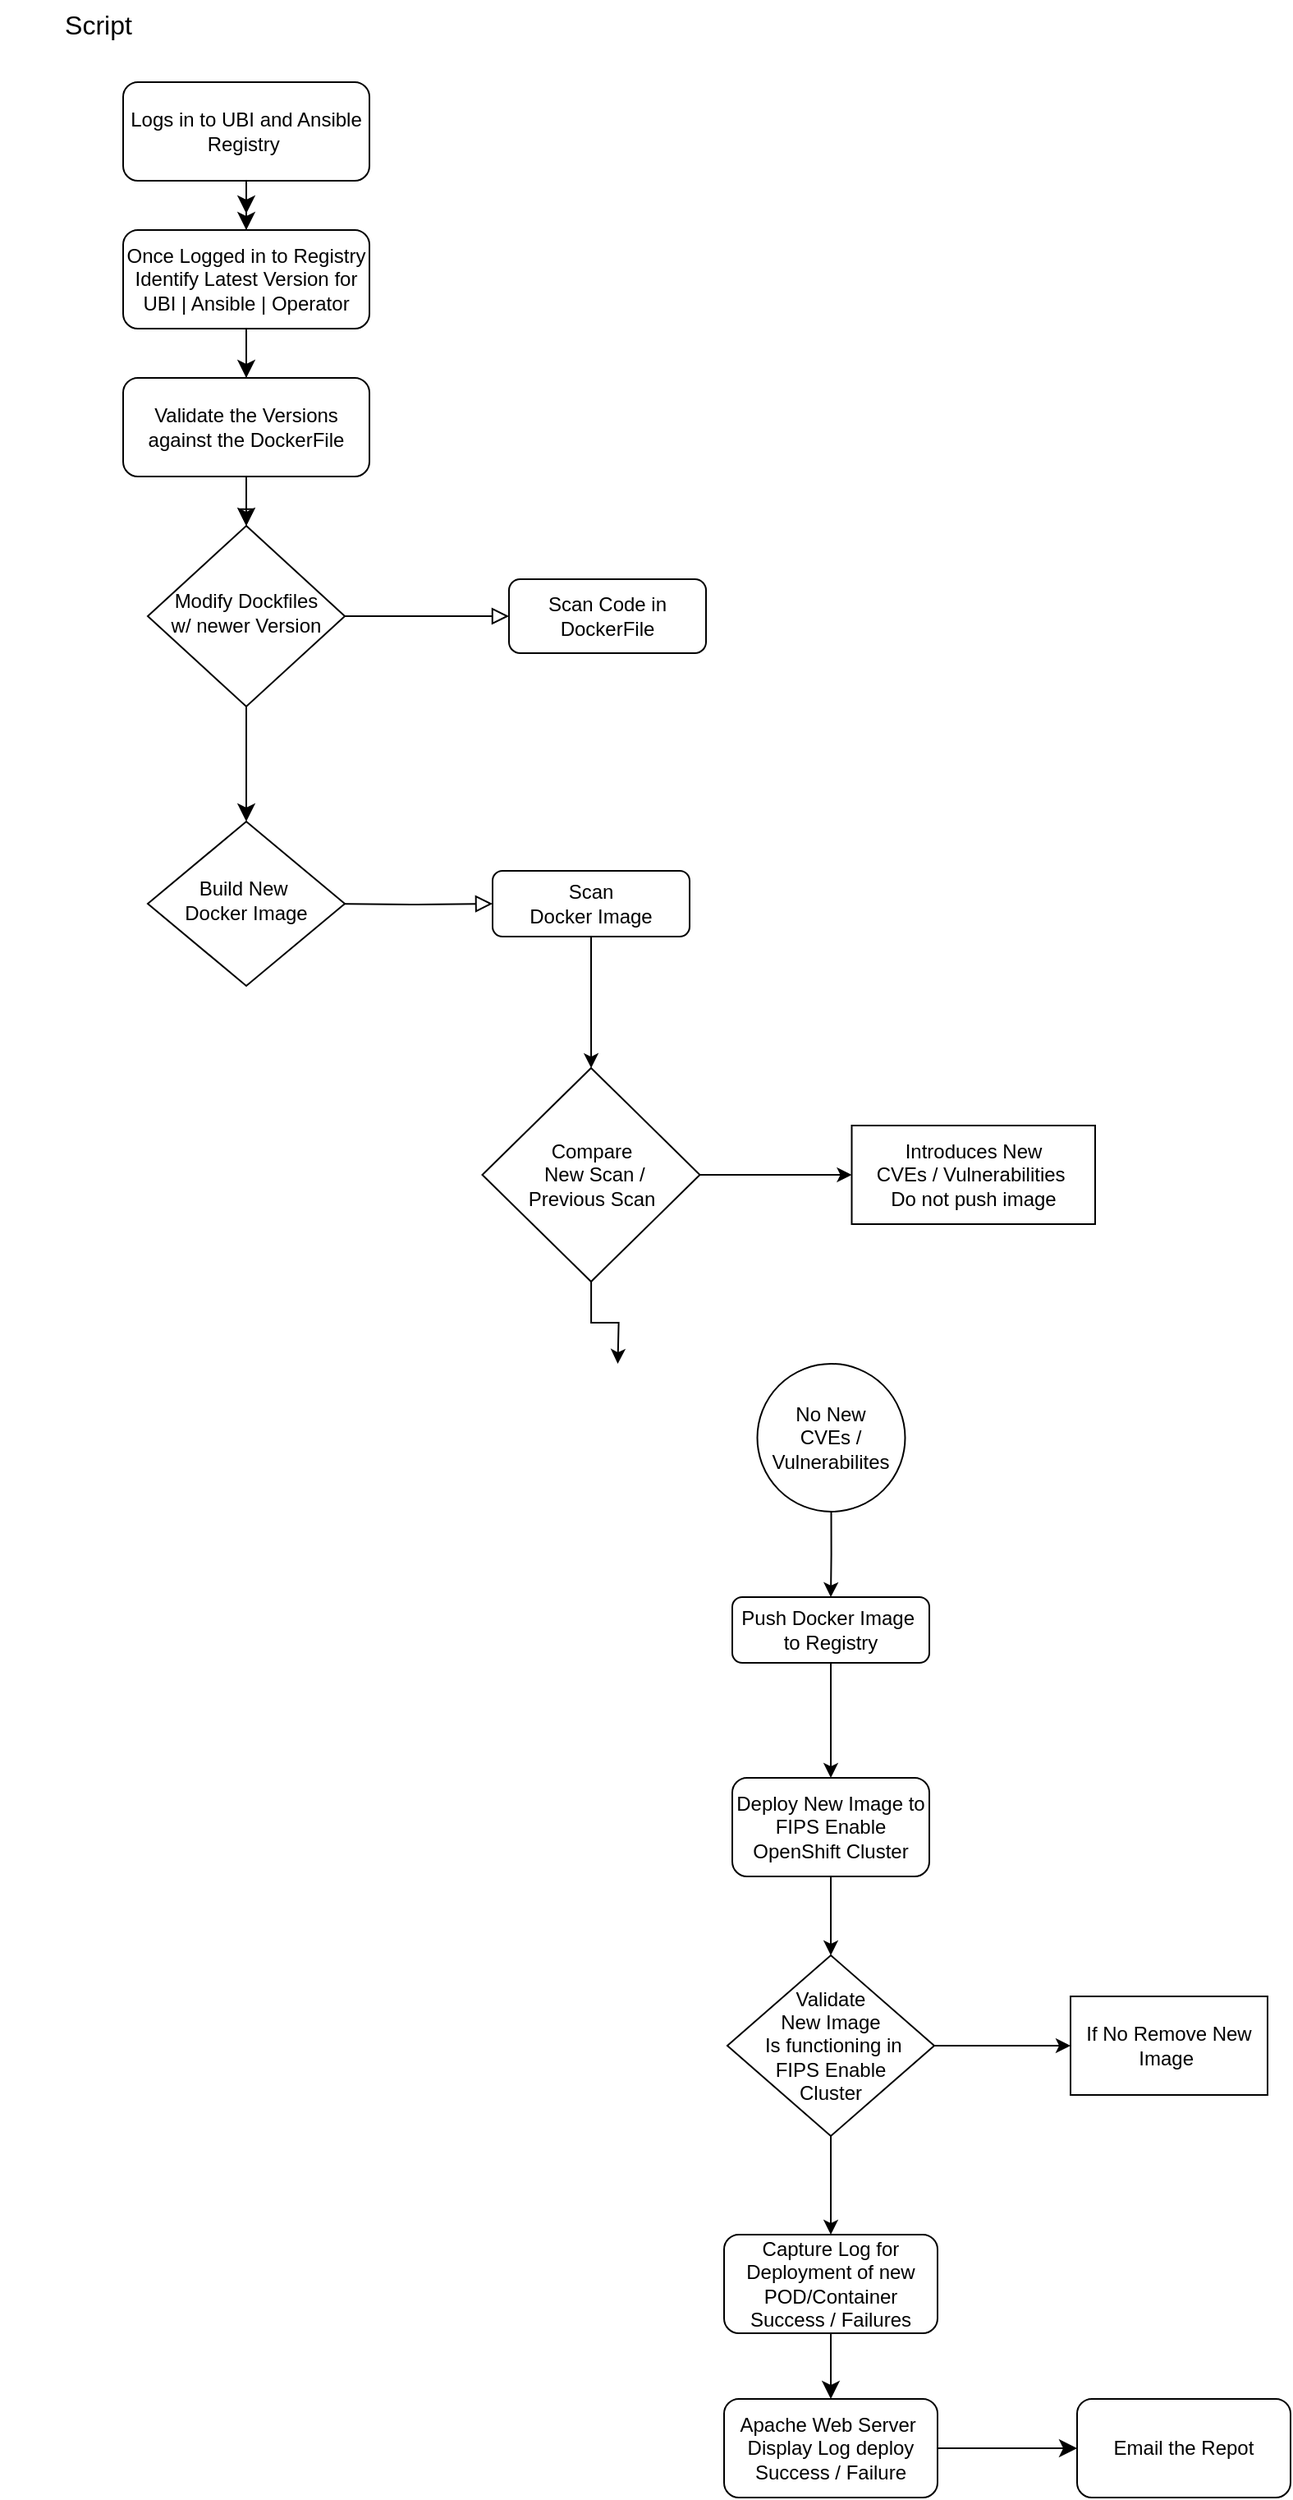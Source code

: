 <mxfile version="21.6.2" type="github">
  <diagram id="C5RBs43oDa-KdzZeNtuy" name="Page-1">
    <mxGraphModel dx="2441" dy="923" grid="1" gridSize="10" guides="1" tooltips="1" connect="1" arrows="1" fold="1" page="1" pageScale="1" pageWidth="827" pageHeight="1169" math="0" shadow="0">
      <root>
        <mxCell id="WIyWlLk6GJQsqaUBKTNV-0" />
        <mxCell id="WIyWlLk6GJQsqaUBKTNV-1" parent="WIyWlLk6GJQsqaUBKTNV-0" />
        <mxCell id="WIyWlLk6GJQsqaUBKTNV-2" value="" style="rounded=0;html=1;jettySize=auto;orthogonalLoop=1;fontSize=11;endArrow=block;endFill=0;endSize=8;strokeWidth=1;shadow=0;labelBackgroundColor=none;edgeStyle=orthogonalEdgeStyle;" parent="WIyWlLk6GJQsqaUBKTNV-1" source="WIyWlLk6GJQsqaUBKTNV-3" target="WIyWlLk6GJQsqaUBKTNV-6" edge="1">
          <mxGeometry relative="1" as="geometry" />
        </mxCell>
        <mxCell id="T97yZLCThNXQbYkjwibR-2" value="" style="edgeStyle=none;curved=1;rounded=0;orthogonalLoop=1;jettySize=auto;html=1;fontSize=12;startSize=8;endSize=8;" parent="WIyWlLk6GJQsqaUBKTNV-1" source="WIyWlLk6GJQsqaUBKTNV-3" edge="1">
          <mxGeometry relative="1" as="geometry">
            <mxPoint x="90" y="150" as="targetPoint" />
          </mxGeometry>
        </mxCell>
        <mxCell id="T97yZLCThNXQbYkjwibR-4" value="" style="edgeStyle=none;curved=1;rounded=0;orthogonalLoop=1;jettySize=auto;html=1;fontSize=12;startSize=8;endSize=8;" parent="WIyWlLk6GJQsqaUBKTNV-1" source="WIyWlLk6GJQsqaUBKTNV-3" target="T97yZLCThNXQbYkjwibR-3" edge="1">
          <mxGeometry relative="1" as="geometry" />
        </mxCell>
        <mxCell id="WIyWlLk6GJQsqaUBKTNV-3" value="Logs in to UBI and Ansible Registry&amp;nbsp;" style="rounded=1;whiteSpace=wrap;html=1;fontSize=12;glass=0;strokeWidth=1;shadow=0;" parent="WIyWlLk6GJQsqaUBKTNV-1" vertex="1">
          <mxGeometry x="15" y="70" width="150" height="60" as="geometry" />
        </mxCell>
        <mxCell id="WIyWlLk6GJQsqaUBKTNV-5" value="" style="edgeStyle=orthogonalEdgeStyle;rounded=0;html=1;jettySize=auto;orthogonalLoop=1;fontSize=11;endArrow=block;endFill=0;endSize=8;strokeWidth=1;shadow=0;labelBackgroundColor=none;" parent="WIyWlLk6GJQsqaUBKTNV-1" source="WIyWlLk6GJQsqaUBKTNV-6" target="WIyWlLk6GJQsqaUBKTNV-7" edge="1">
          <mxGeometry y="10" relative="1" as="geometry">
            <mxPoint as="offset" />
          </mxGeometry>
        </mxCell>
        <mxCell id="WIyWlLk6GJQsqaUBKTNV-6" value="Modify Dockfiles&lt;br&gt;w/ newer Version" style="rhombus;whiteSpace=wrap;html=1;shadow=0;fontFamily=Helvetica;fontSize=12;align=center;strokeWidth=1;spacing=6;spacingTop=-4;" parent="WIyWlLk6GJQsqaUBKTNV-1" vertex="1">
          <mxGeometry x="30" y="340" width="120" height="110" as="geometry" />
        </mxCell>
        <mxCell id="WIyWlLk6GJQsqaUBKTNV-7" value="Scan Code in DockerFile" style="rounded=1;whiteSpace=wrap;html=1;fontSize=12;glass=0;strokeWidth=1;shadow=0;" parent="WIyWlLk6GJQsqaUBKTNV-1" vertex="1">
          <mxGeometry x="250" y="372.5" width="120" height="45" as="geometry" />
        </mxCell>
        <mxCell id="WIyWlLk6GJQsqaUBKTNV-9" value="" style="edgeStyle=orthogonalEdgeStyle;rounded=0;html=1;jettySize=auto;orthogonalLoop=1;fontSize=11;endArrow=block;endFill=0;endSize=8;strokeWidth=1;shadow=0;labelBackgroundColor=none;" parent="WIyWlLk6GJQsqaUBKTNV-1" target="WIyWlLk6GJQsqaUBKTNV-12" edge="1">
          <mxGeometry y="10" relative="1" as="geometry">
            <mxPoint as="offset" />
            <mxPoint x="140" y="570" as="sourcePoint" />
          </mxGeometry>
        </mxCell>
        <mxCell id="WIyWlLk6GJQsqaUBKTNV-10" value="Build New&amp;nbsp;&lt;br&gt;Docker Image" style="rhombus;whiteSpace=wrap;html=1;shadow=0;fontFamily=Helvetica;fontSize=12;align=center;strokeWidth=1;spacing=6;spacingTop=-4;" parent="WIyWlLk6GJQsqaUBKTNV-1" vertex="1">
          <mxGeometry x="30" y="520" width="120" height="100" as="geometry" />
        </mxCell>
        <mxCell id="zpZVX1pvcwlvl4PUZZFd-28" value="" style="edgeStyle=orthogonalEdgeStyle;rounded=0;orthogonalLoop=1;jettySize=auto;html=1;" parent="WIyWlLk6GJQsqaUBKTNV-1" source="WIyWlLk6GJQsqaUBKTNV-11" target="zpZVX1pvcwlvl4PUZZFd-27" edge="1">
          <mxGeometry relative="1" as="geometry" />
        </mxCell>
        <mxCell id="WIyWlLk6GJQsqaUBKTNV-11" value="Push Docker Image&amp;nbsp;&lt;br&gt;to Registry" style="rounded=1;whiteSpace=wrap;html=1;fontSize=12;glass=0;strokeWidth=1;shadow=0;" parent="WIyWlLk6GJQsqaUBKTNV-1" vertex="1">
          <mxGeometry x="386" y="992" width="120" height="40" as="geometry" />
        </mxCell>
        <mxCell id="021FTvfs2HnjriQjJ2VA-0" value="" style="edgeStyle=orthogonalEdgeStyle;rounded=0;orthogonalLoop=1;jettySize=auto;html=1;" edge="1" parent="WIyWlLk6GJQsqaUBKTNV-1" source="WIyWlLk6GJQsqaUBKTNV-12" target="zpZVX1pvcwlvl4PUZZFd-6">
          <mxGeometry relative="1" as="geometry" />
        </mxCell>
        <mxCell id="WIyWlLk6GJQsqaUBKTNV-12" value="Scan&lt;br&gt;Docker Image" style="rounded=1;whiteSpace=wrap;html=1;fontSize=12;glass=0;strokeWidth=1;shadow=0;" parent="WIyWlLk6GJQsqaUBKTNV-1" vertex="1">
          <mxGeometry x="240" y="550" width="120" height="40" as="geometry" />
        </mxCell>
        <mxCell id="T97yZLCThNXQbYkjwibR-0" value="Script" style="text;html=1;strokeColor=none;fillColor=none;align=center;verticalAlign=middle;whiteSpace=wrap;rounded=0;fontSize=16;" parent="WIyWlLk6GJQsqaUBKTNV-1" vertex="1">
          <mxGeometry x="-60" y="20" width="120" height="30" as="geometry" />
        </mxCell>
        <mxCell id="T97yZLCThNXQbYkjwibR-6" value="" style="edgeStyle=none;curved=1;rounded=0;orthogonalLoop=1;jettySize=auto;html=1;fontSize=12;startSize=8;endSize=8;" parent="WIyWlLk6GJQsqaUBKTNV-1" source="T97yZLCThNXQbYkjwibR-3" target="T97yZLCThNXQbYkjwibR-5" edge="1">
          <mxGeometry relative="1" as="geometry" />
        </mxCell>
        <mxCell id="T97yZLCThNXQbYkjwibR-3" value="Once Logged in to Registry Identify Latest Version for UBI | Ansible | Operator" style="rounded=1;whiteSpace=wrap;html=1;fontSize=12;glass=0;strokeWidth=1;shadow=0;" parent="WIyWlLk6GJQsqaUBKTNV-1" vertex="1">
          <mxGeometry x="15" y="160" width="150" height="60" as="geometry" />
        </mxCell>
        <mxCell id="T97yZLCThNXQbYkjwibR-16" value="" style="edgeStyle=none;curved=1;rounded=0;orthogonalLoop=1;jettySize=auto;html=1;fontSize=12;startSize=8;endSize=8;" parent="WIyWlLk6GJQsqaUBKTNV-1" source="T97yZLCThNXQbYkjwibR-5" target="WIyWlLk6GJQsqaUBKTNV-6" edge="1">
          <mxGeometry relative="1" as="geometry" />
        </mxCell>
        <mxCell id="T97yZLCThNXQbYkjwibR-5" value="Validate the Versions against the DockerFile" style="rounded=1;whiteSpace=wrap;html=1;fontSize=12;glass=0;strokeWidth=1;shadow=0;" parent="WIyWlLk6GJQsqaUBKTNV-1" vertex="1">
          <mxGeometry x="15" y="250" width="150" height="60" as="geometry" />
        </mxCell>
        <mxCell id="T97yZLCThNXQbYkjwibR-18" value="" style="endArrow=classic;html=1;rounded=0;fontSize=12;startSize=8;endSize=8;curved=1;exitX=0.5;exitY=1;exitDx=0;exitDy=0;entryX=0.5;entryY=0;entryDx=0;entryDy=0;" parent="WIyWlLk6GJQsqaUBKTNV-1" source="WIyWlLk6GJQsqaUBKTNV-6" target="WIyWlLk6GJQsqaUBKTNV-10" edge="1">
          <mxGeometry width="50" height="50" relative="1" as="geometry">
            <mxPoint x="320" y="580" as="sourcePoint" />
            <mxPoint x="370" y="530" as="targetPoint" />
          </mxGeometry>
        </mxCell>
        <mxCell id="T97yZLCThNXQbYkjwibR-23" value="" style="edgeStyle=none;curved=1;rounded=0;orthogonalLoop=1;jettySize=auto;html=1;fontSize=12;startSize=8;endSize=8;" parent="WIyWlLk6GJQsqaUBKTNV-1" source="T97yZLCThNXQbYkjwibR-20" target="T97yZLCThNXQbYkjwibR-22" edge="1">
          <mxGeometry relative="1" as="geometry" />
        </mxCell>
        <mxCell id="T97yZLCThNXQbYkjwibR-20" value="Capture Log for Deployment of new POD/Container&lt;br&gt;Success / Failures" style="rounded=1;whiteSpace=wrap;html=1;fontSize=12;glass=0;strokeWidth=1;shadow=0;" parent="WIyWlLk6GJQsqaUBKTNV-1" vertex="1">
          <mxGeometry x="381" y="1380" width="130" height="60" as="geometry" />
        </mxCell>
        <mxCell id="T97yZLCThNXQbYkjwibR-25" value="" style="edgeStyle=none;curved=1;rounded=0;orthogonalLoop=1;jettySize=auto;html=1;fontSize=12;startSize=8;endSize=8;" parent="WIyWlLk6GJQsqaUBKTNV-1" source="T97yZLCThNXQbYkjwibR-22" target="T97yZLCThNXQbYkjwibR-24" edge="1">
          <mxGeometry relative="1" as="geometry" />
        </mxCell>
        <mxCell id="T97yZLCThNXQbYkjwibR-22" value="Apache Web Server&amp;nbsp;&lt;br&gt;Display Log deploy&lt;br&gt;Success / Failure" style="rounded=1;whiteSpace=wrap;html=1;fontSize=12;glass=0;strokeWidth=1;shadow=0;" parent="WIyWlLk6GJQsqaUBKTNV-1" vertex="1">
          <mxGeometry x="381" y="1480" width="130" height="60" as="geometry" />
        </mxCell>
        <mxCell id="T97yZLCThNXQbYkjwibR-24" value="Email the Repot" style="rounded=1;whiteSpace=wrap;html=1;fontSize=12;glass=0;strokeWidth=1;shadow=0;" parent="WIyWlLk6GJQsqaUBKTNV-1" vertex="1">
          <mxGeometry x="596" y="1480" width="130" height="60" as="geometry" />
        </mxCell>
        <mxCell id="zpZVX1pvcwlvl4PUZZFd-10" value="" style="edgeStyle=orthogonalEdgeStyle;rounded=0;orthogonalLoop=1;jettySize=auto;html=1;" parent="WIyWlLk6GJQsqaUBKTNV-1" source="zpZVX1pvcwlvl4PUZZFd-6" target="zpZVX1pvcwlvl4PUZZFd-9" edge="1">
          <mxGeometry relative="1" as="geometry" />
        </mxCell>
        <mxCell id="zpZVX1pvcwlvl4PUZZFd-15" value="" style="edgeStyle=orthogonalEdgeStyle;rounded=0;orthogonalLoop=1;jettySize=auto;html=1;" parent="WIyWlLk6GJQsqaUBKTNV-1" source="zpZVX1pvcwlvl4PUZZFd-6" edge="1">
          <mxGeometry relative="1" as="geometry">
            <mxPoint x="316.25" y="850" as="targetPoint" />
          </mxGeometry>
        </mxCell>
        <mxCell id="zpZVX1pvcwlvl4PUZZFd-6" value="Compare &lt;br&gt;&amp;nbsp;New Scan /&lt;br&gt;Previous Scan" style="rhombus;whiteSpace=wrap;html=1;" parent="WIyWlLk6GJQsqaUBKTNV-1" vertex="1">
          <mxGeometry x="233.75" y="670" width="132.5" height="130" as="geometry" />
        </mxCell>
        <mxCell id="zpZVX1pvcwlvl4PUZZFd-9" value="Introduces New &lt;br&gt;CVEs / Vulnerabilities&amp;nbsp;&lt;br&gt;Do not push image" style="whiteSpace=wrap;html=1;" parent="WIyWlLk6GJQsqaUBKTNV-1" vertex="1">
          <mxGeometry x="458.75" y="705" width="148.25" height="60" as="geometry" />
        </mxCell>
        <mxCell id="zpZVX1pvcwlvl4PUZZFd-17" value="" style="edgeStyle=orthogonalEdgeStyle;rounded=0;orthogonalLoop=1;jettySize=auto;html=1;" parent="WIyWlLk6GJQsqaUBKTNV-1" source="zpZVX1pvcwlvl4PUZZFd-14" target="WIyWlLk6GJQsqaUBKTNV-11" edge="1">
          <mxGeometry relative="1" as="geometry" />
        </mxCell>
        <mxCell id="zpZVX1pvcwlvl4PUZZFd-14" value="No New&lt;br&gt;CVEs / Vulnerabilites" style="ellipse;whiteSpace=wrap;html=1;aspect=fixed;" parent="WIyWlLk6GJQsqaUBKTNV-1" vertex="1">
          <mxGeometry x="401.25" y="850" width="90" height="90" as="geometry" />
        </mxCell>
        <mxCell id="zpZVX1pvcwlvl4PUZZFd-33" value="" style="edgeStyle=orthogonalEdgeStyle;rounded=0;orthogonalLoop=1;jettySize=auto;html=1;" parent="WIyWlLk6GJQsqaUBKTNV-1" source="zpZVX1pvcwlvl4PUZZFd-26" target="zpZVX1pvcwlvl4PUZZFd-32" edge="1">
          <mxGeometry relative="1" as="geometry" />
        </mxCell>
        <mxCell id="zpZVX1pvcwlvl4PUZZFd-34" value="" style="edgeStyle=orthogonalEdgeStyle;rounded=0;orthogonalLoop=1;jettySize=auto;html=1;" parent="WIyWlLk6GJQsqaUBKTNV-1" source="zpZVX1pvcwlvl4PUZZFd-26" target="T97yZLCThNXQbYkjwibR-20" edge="1">
          <mxGeometry relative="1" as="geometry" />
        </mxCell>
        <mxCell id="zpZVX1pvcwlvl4PUZZFd-26" value="Validate&lt;br&gt;New Image&lt;br&gt;&amp;nbsp;Is functioning in&lt;br&gt;FIPS Enable &lt;br&gt;Cluster" style="rhombus;whiteSpace=wrap;html=1;" parent="WIyWlLk6GJQsqaUBKTNV-1" vertex="1">
          <mxGeometry x="383" y="1210" width="126" height="110" as="geometry" />
        </mxCell>
        <mxCell id="zpZVX1pvcwlvl4PUZZFd-29" value="" style="edgeStyle=orthogonalEdgeStyle;rounded=0;orthogonalLoop=1;jettySize=auto;html=1;" parent="WIyWlLk6GJQsqaUBKTNV-1" source="zpZVX1pvcwlvl4PUZZFd-27" target="zpZVX1pvcwlvl4PUZZFd-26" edge="1">
          <mxGeometry relative="1" as="geometry" />
        </mxCell>
        <mxCell id="zpZVX1pvcwlvl4PUZZFd-27" value="Deploy New Image to FIPS Enable OpenShift Cluster" style="whiteSpace=wrap;html=1;rounded=1;glass=0;strokeWidth=1;shadow=0;" parent="WIyWlLk6GJQsqaUBKTNV-1" vertex="1">
          <mxGeometry x="386" y="1102" width="120" height="60" as="geometry" />
        </mxCell>
        <mxCell id="zpZVX1pvcwlvl4PUZZFd-32" value="If&amp;nbsp;No Remove New Image&amp;nbsp;" style="whiteSpace=wrap;html=1;" parent="WIyWlLk6GJQsqaUBKTNV-1" vertex="1">
          <mxGeometry x="592" y="1235" width="120" height="60" as="geometry" />
        </mxCell>
      </root>
    </mxGraphModel>
  </diagram>
</mxfile>
